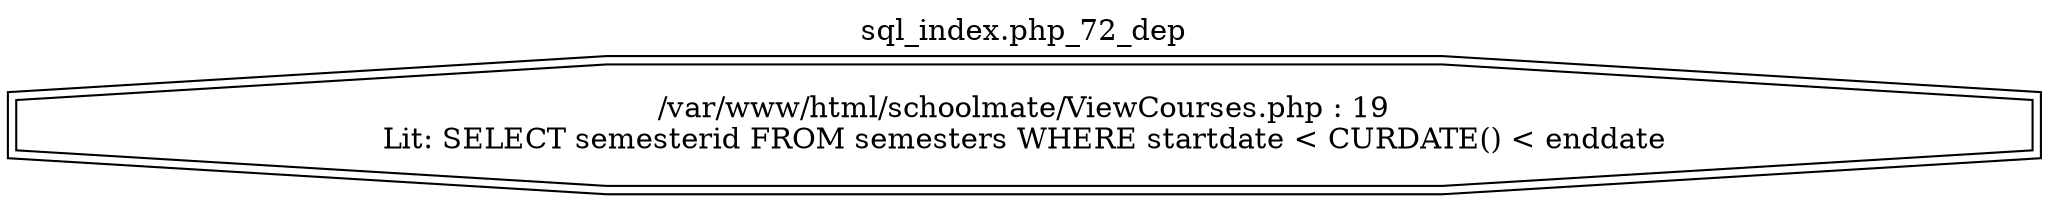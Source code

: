 digraph cfg {
  label="sql_index.php_72_dep";
  labelloc=t;
  n1 [shape=doubleoctagon, label="/var/www/html/schoolmate/ViewCourses.php : 19\nLit: SELECT semesterid FROM semesters WHERE startdate < CURDATE() < enddate\n"];
}
